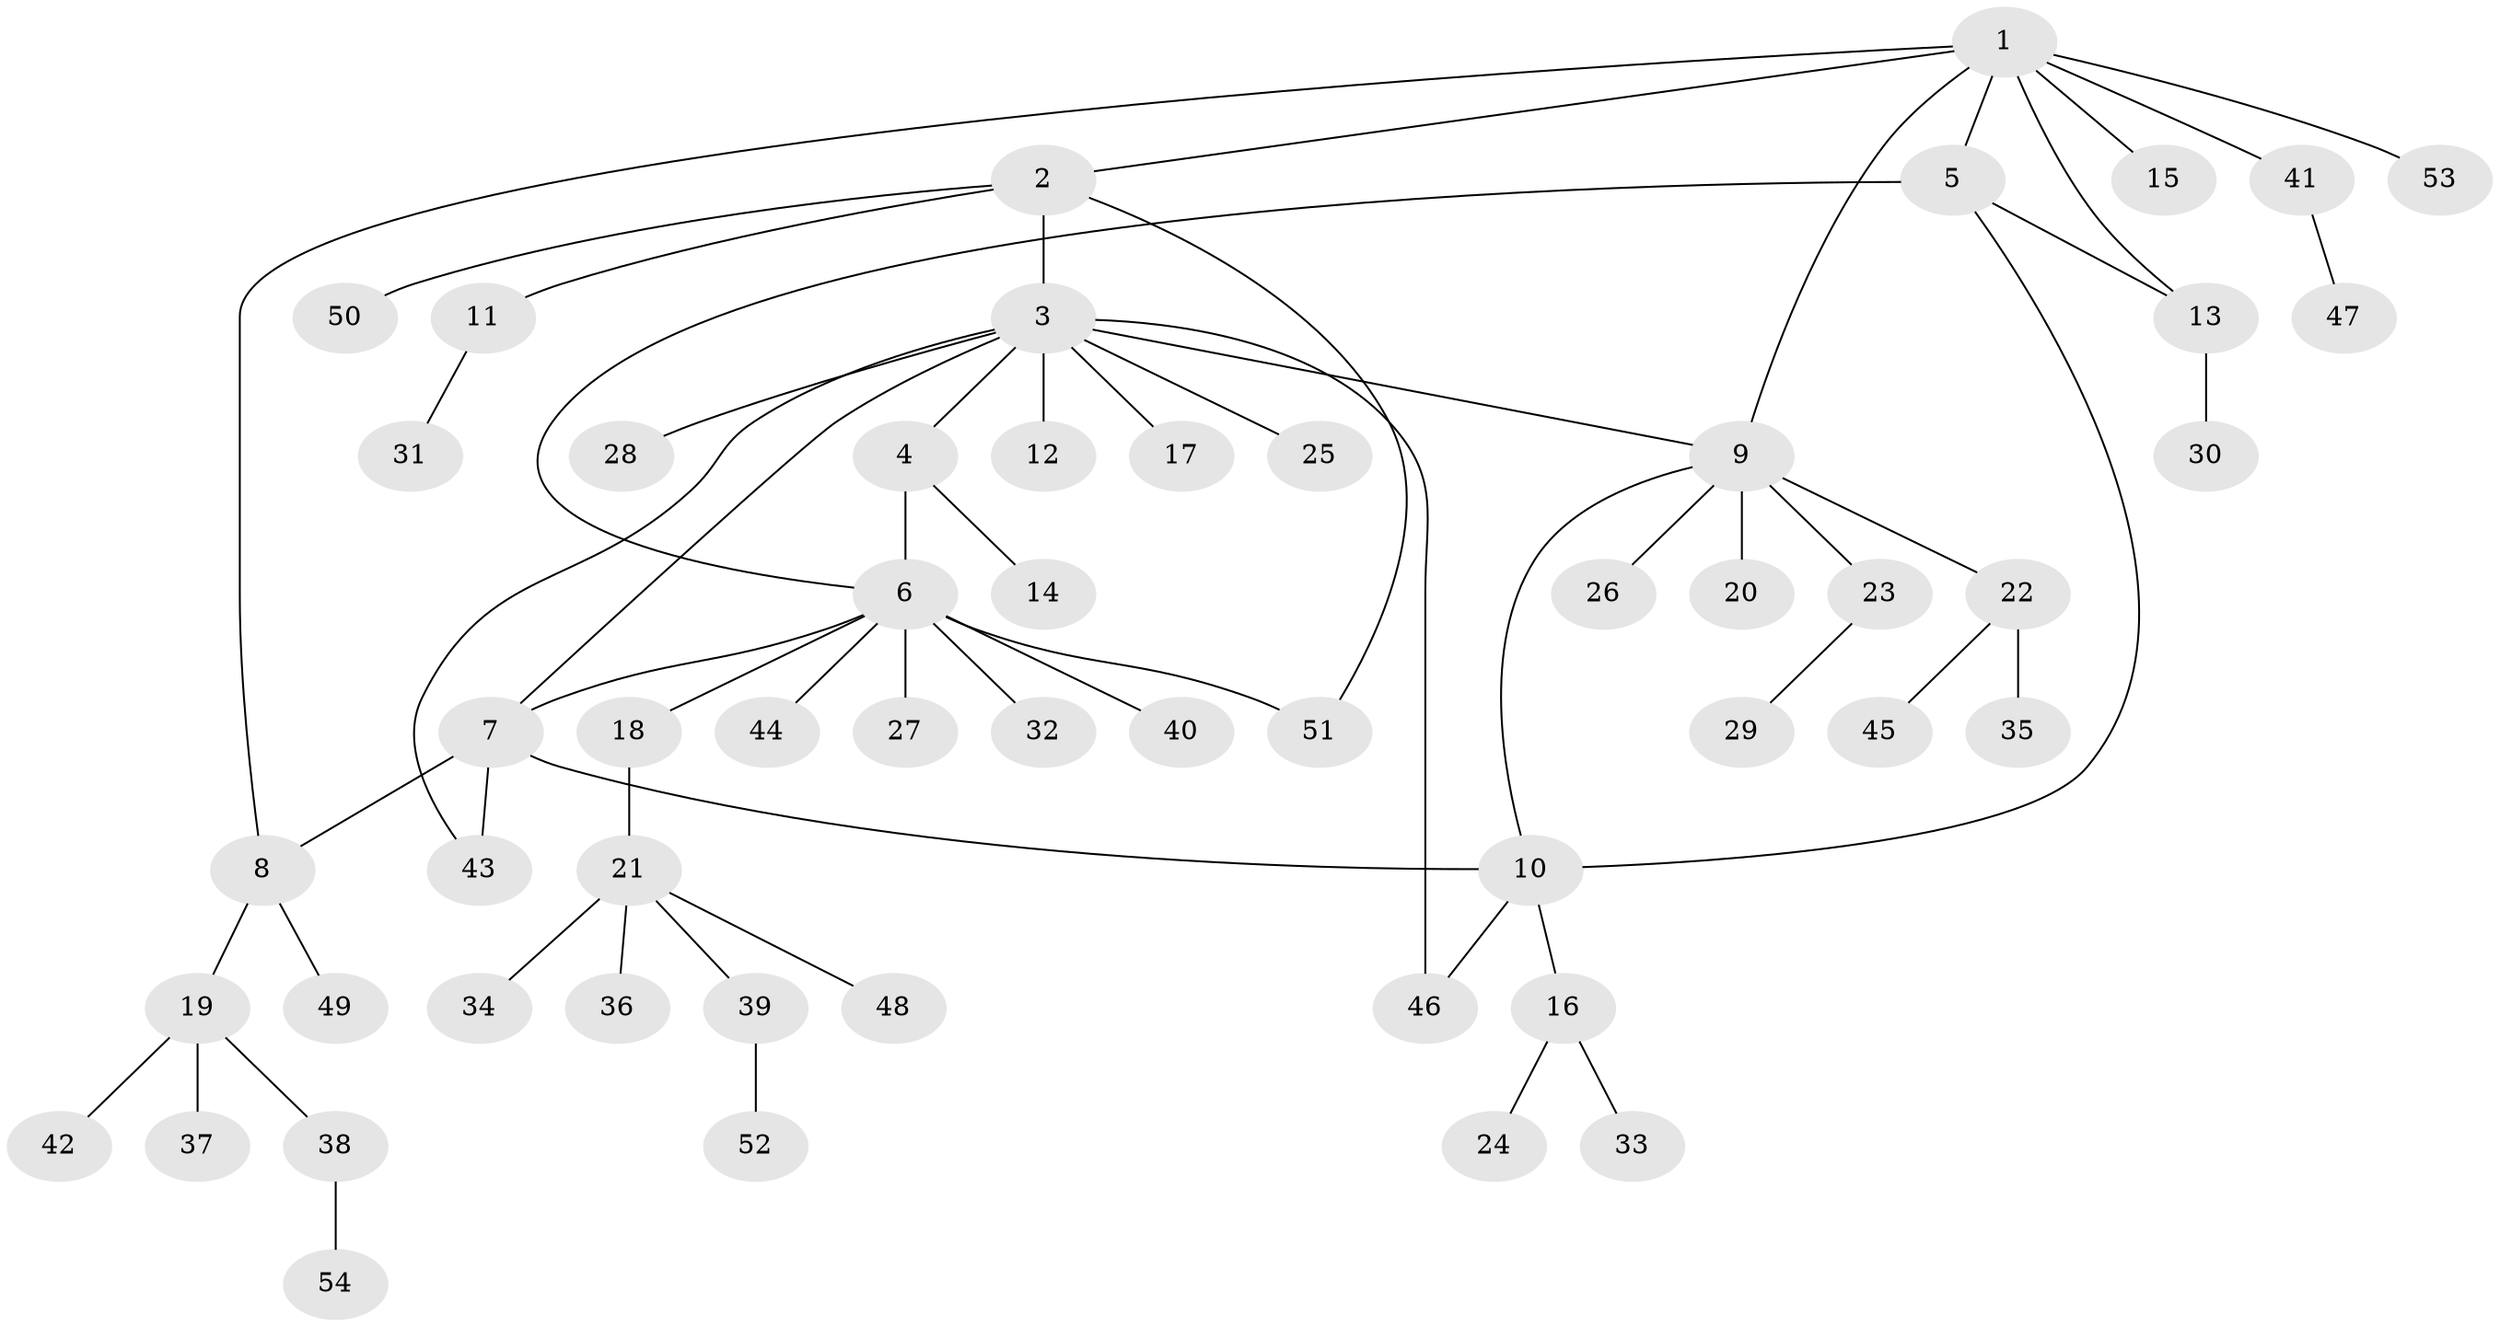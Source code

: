 // coarse degree distribution, {7: 0.02564102564102564, 5: 0.05128205128205128, 10: 0.02564102564102564, 11: 0.02564102564102564, 4: 0.05128205128205128, 3: 0.05128205128205128, 8: 0.02564102564102564, 1: 0.6153846153846154, 2: 0.1282051282051282}
// Generated by graph-tools (version 1.1) at 2025/24/03/03/25 07:24:14]
// undirected, 54 vertices, 63 edges
graph export_dot {
graph [start="1"]
  node [color=gray90,style=filled];
  1;
  2;
  3;
  4;
  5;
  6;
  7;
  8;
  9;
  10;
  11;
  12;
  13;
  14;
  15;
  16;
  17;
  18;
  19;
  20;
  21;
  22;
  23;
  24;
  25;
  26;
  27;
  28;
  29;
  30;
  31;
  32;
  33;
  34;
  35;
  36;
  37;
  38;
  39;
  40;
  41;
  42;
  43;
  44;
  45;
  46;
  47;
  48;
  49;
  50;
  51;
  52;
  53;
  54;
  1 -- 2;
  1 -- 5;
  1 -- 8;
  1 -- 9;
  1 -- 13;
  1 -- 15;
  1 -- 41;
  1 -- 53;
  2 -- 3;
  2 -- 11;
  2 -- 50;
  2 -- 51;
  3 -- 4;
  3 -- 7;
  3 -- 9;
  3 -- 12;
  3 -- 17;
  3 -- 25;
  3 -- 28;
  3 -- 43;
  3 -- 46;
  4 -- 6;
  4 -- 14;
  5 -- 6;
  5 -- 10;
  5 -- 13;
  6 -- 7;
  6 -- 18;
  6 -- 27;
  6 -- 32;
  6 -- 40;
  6 -- 44;
  6 -- 51;
  7 -- 8;
  7 -- 10;
  7 -- 43;
  8 -- 19;
  8 -- 49;
  9 -- 10;
  9 -- 20;
  9 -- 22;
  9 -- 23;
  9 -- 26;
  10 -- 16;
  10 -- 46;
  11 -- 31;
  13 -- 30;
  16 -- 24;
  16 -- 33;
  18 -- 21;
  19 -- 37;
  19 -- 38;
  19 -- 42;
  21 -- 34;
  21 -- 36;
  21 -- 39;
  21 -- 48;
  22 -- 35;
  22 -- 45;
  23 -- 29;
  38 -- 54;
  39 -- 52;
  41 -- 47;
}
